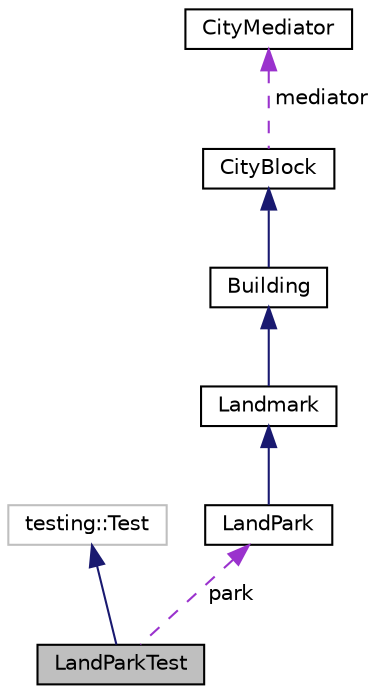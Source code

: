 digraph "LandParkTest"
{
 // LATEX_PDF_SIZE
  edge [fontname="Helvetica",fontsize="10",labelfontname="Helvetica",labelfontsize="10"];
  node [fontname="Helvetica",fontsize="10",shape=record];
  Node1 [label="LandParkTest",height=0.2,width=0.4,color="black", fillcolor="grey75", style="filled", fontcolor="black",tooltip=" "];
  Node2 -> Node1 [dir="back",color="midnightblue",fontsize="10",style="solid",fontname="Helvetica"];
  Node2 [label="testing::Test",height=0.2,width=0.4,color="grey75", fillcolor="white", style="filled",tooltip=" "];
  Node3 -> Node1 [dir="back",color="darkorchid3",fontsize="10",style="dashed",label=" park" ,fontname="Helvetica"];
  Node3 [label="LandPark",height=0.2,width=0.4,color="black", fillcolor="white", style="filled",URL="$classLandPark.html",tooltip="Class representing a park landmark."];
  Node4 -> Node3 [dir="back",color="midnightblue",fontsize="10",style="solid",fontname="Helvetica"];
  Node4 [label="Landmark",height=0.2,width=0.4,color="black", fillcolor="white", style="filled",URL="$classLandmark.html",tooltip="Abstract class representing a landmark building."];
  Node5 -> Node4 [dir="back",color="midnightblue",fontsize="10",style="solid",fontname="Helvetica"];
  Node5 [label="Building",height=0.2,width=0.4,color="black", fillcolor="white", style="filled",URL="$classBuilding.html",tooltip="Abstract base class representing a building in the city."];
  Node6 -> Node5 [dir="back",color="midnightblue",fontsize="10",style="solid",fontname="Helvetica"];
  Node6 [label="CityBlock",height=0.2,width=0.4,color="black", fillcolor="white", style="filled",URL="$classCityBlock.html",tooltip="Base class representing a block within the city."];
  Node7 -> Node6 [dir="back",color="darkorchid3",fontsize="10",style="dashed",label=" mediator" ,fontname="Helvetica"];
  Node7 [label="CityMediator",height=0.2,width=0.4,color="black", fillcolor="white", style="filled",URL="$classCityMediator.html",tooltip="Mediator class that facilitates communication between various city components."];
}
